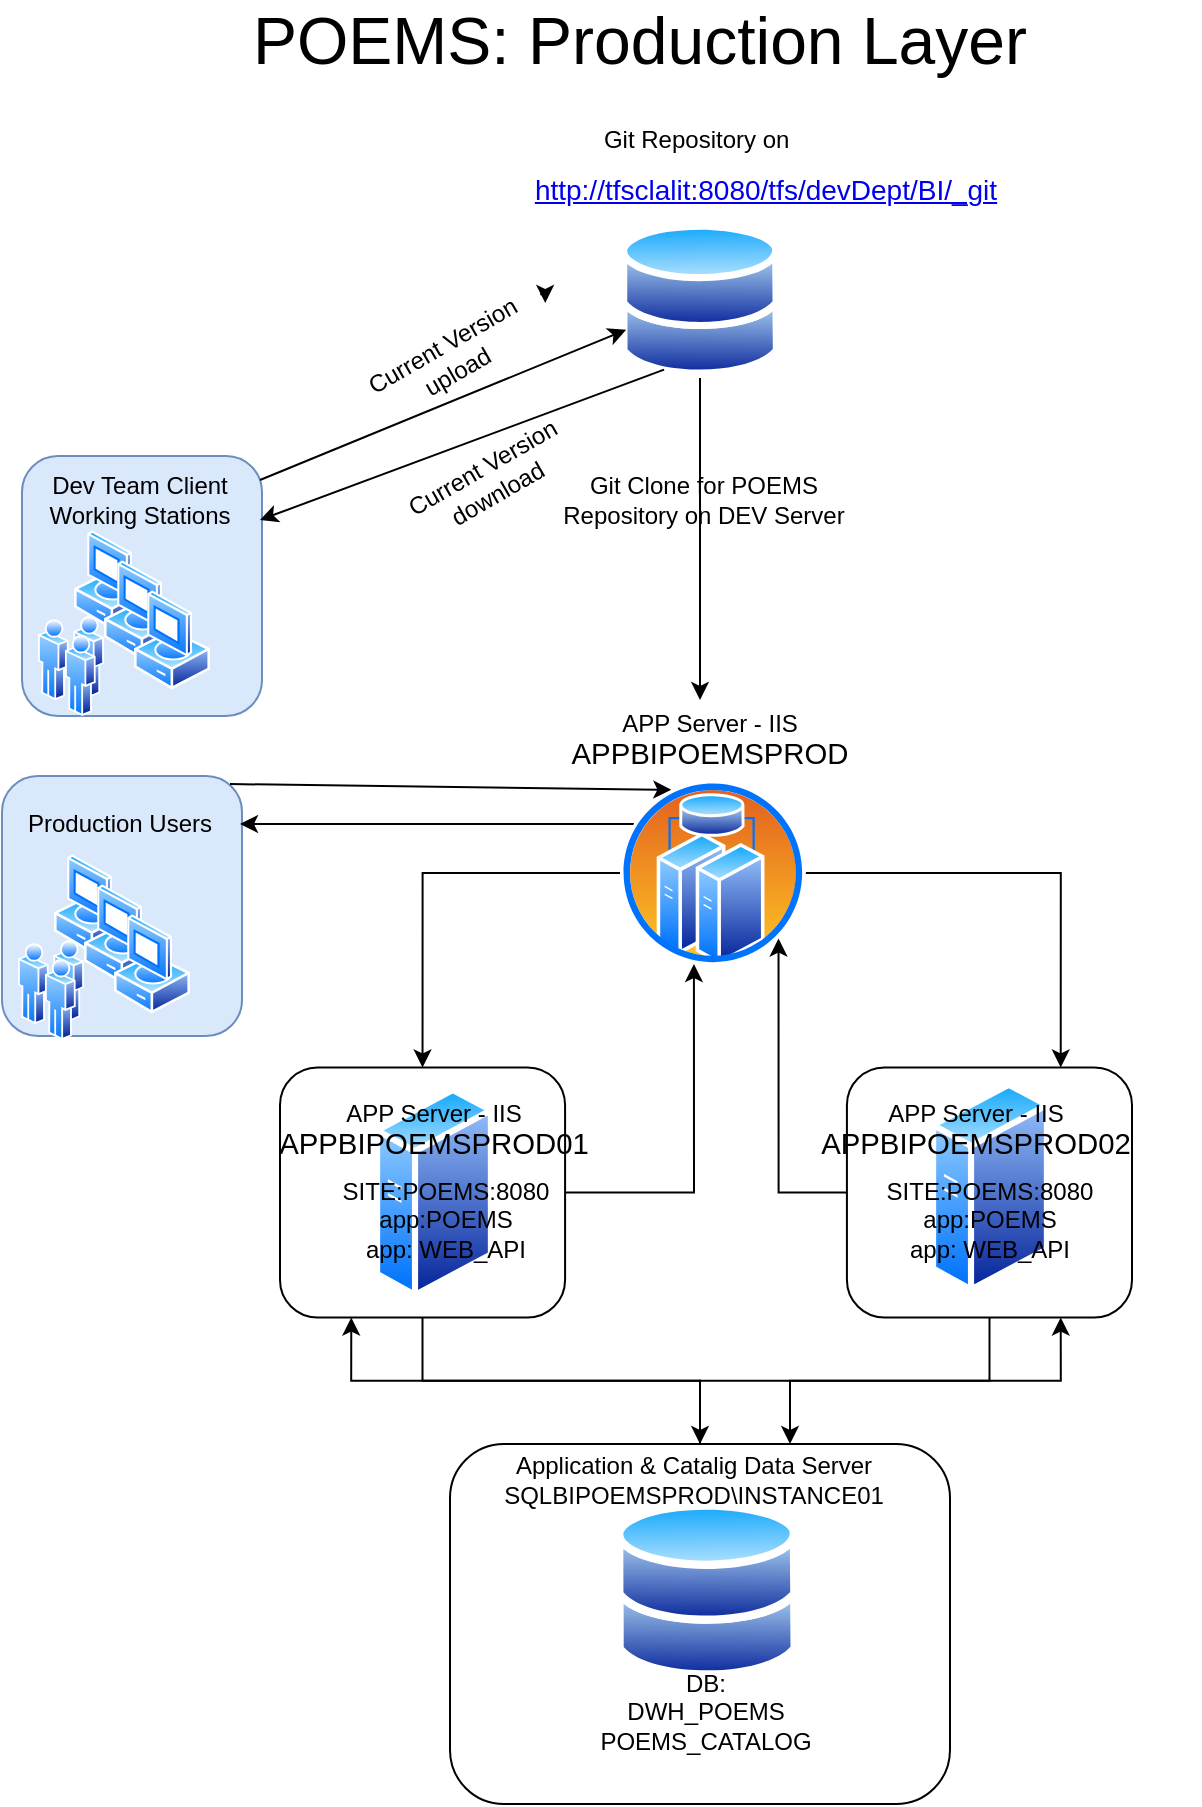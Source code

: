<mxfile version="14.0.1" type="github">
  <diagram id="wv3CKyiRIyC83f-S4AsD" name="Page-1">
    <mxGraphModel dx="1182" dy="732" grid="1" gridSize="10" guides="1" tooltips="1" connect="1" arrows="1" fold="1" page="1" pageScale="1" pageWidth="827" pageHeight="1169" math="0" shadow="0">
      <root>
        <mxCell id="0" />
        <mxCell id="1" parent="0" />
        <mxCell id="UxwekqteZMUdFH7qJNq3-43" style="edgeStyle=orthogonalEdgeStyle;rounded=0;orthogonalLoop=1;jettySize=auto;html=1;entryX=0.25;entryY=1;entryDx=0;entryDy=0;" edge="1" parent="1" source="UxwekqteZMUdFH7qJNq3-32" target="UxwekqteZMUdFH7qJNq3-30">
          <mxGeometry relative="1" as="geometry" />
        </mxCell>
        <mxCell id="UxwekqteZMUdFH7qJNq3-46" style="edgeStyle=orthogonalEdgeStyle;rounded=0;orthogonalLoop=1;jettySize=auto;html=1;entryX=0.75;entryY=1;entryDx=0;entryDy=0;" edge="1" parent="1" source="UxwekqteZMUdFH7qJNq3-32" target="UxwekqteZMUdFH7qJNq3-31">
          <mxGeometry relative="1" as="geometry" />
        </mxCell>
        <mxCell id="UxwekqteZMUdFH7qJNq3-32" value="" style="rounded=1;whiteSpace=wrap;html=1;fillColor=#ffffff;" vertex="1" parent="1">
          <mxGeometry x="315" y="732" width="250" height="180" as="geometry" />
        </mxCell>
        <mxCell id="UxwekqteZMUdFH7qJNq3-34" style="edgeStyle=orthogonalEdgeStyle;rounded=0;orthogonalLoop=1;jettySize=auto;html=1;entryX=1;entryY=1;entryDx=0;entryDy=0;" edge="1" parent="1" source="UxwekqteZMUdFH7qJNq3-31" target="UxwekqteZMUdFH7qJNq3-1">
          <mxGeometry relative="1" as="geometry" />
        </mxCell>
        <mxCell id="UxwekqteZMUdFH7qJNq3-44" style="edgeStyle=orthogonalEdgeStyle;rounded=0;orthogonalLoop=1;jettySize=auto;html=1;entryX=0.68;entryY=0;entryDx=0;entryDy=0;entryPerimeter=0;" edge="1" parent="1" source="UxwekqteZMUdFH7qJNq3-31" target="UxwekqteZMUdFH7qJNq3-32">
          <mxGeometry relative="1" as="geometry" />
        </mxCell>
        <mxCell id="UxwekqteZMUdFH7qJNq3-31" value="" style="rounded=1;whiteSpace=wrap;html=1;fillColor=#ffffff;" vertex="1" parent="1">
          <mxGeometry x="513.46" y="543.75" width="142.54" height="125" as="geometry" />
        </mxCell>
        <mxCell id="UxwekqteZMUdFH7qJNq3-36" style="edgeStyle=orthogonalEdgeStyle;rounded=0;orthogonalLoop=1;jettySize=auto;html=1;entryX=0.398;entryY=0.991;entryDx=0;entryDy=0;entryPerimeter=0;" edge="1" parent="1" source="UxwekqteZMUdFH7qJNq3-30" target="UxwekqteZMUdFH7qJNq3-1">
          <mxGeometry relative="1" as="geometry" />
        </mxCell>
        <mxCell id="UxwekqteZMUdFH7qJNq3-42" style="edgeStyle=orthogonalEdgeStyle;rounded=0;orthogonalLoop=1;jettySize=auto;html=1;" edge="1" parent="1" source="UxwekqteZMUdFH7qJNq3-30" target="UxwekqteZMUdFH7qJNq3-32">
          <mxGeometry relative="1" as="geometry" />
        </mxCell>
        <mxCell id="UxwekqteZMUdFH7qJNq3-30" value="" style="rounded=1;whiteSpace=wrap;html=1;fillColor=#ffffff;" vertex="1" parent="1">
          <mxGeometry x="230" y="543.75" width="142.54" height="125" as="geometry" />
        </mxCell>
        <mxCell id="tfwbzIui4DsDLy7v6CpH-36" value="POEMS: Production Layer" style="text;html=1;strokeColor=none;fillColor=none;align=center;verticalAlign=middle;whiteSpace=wrap;rounded=0;fontSize=33;" parent="1" vertex="1">
          <mxGeometry x="130" y="20" width="560" height="20" as="geometry" />
        </mxCell>
        <mxCell id="mjhNR0UyI_t-EKCfkiAZ-1" value="" style="group" parent="1" vertex="1" connectable="0">
          <mxGeometry x="100" y="250" width="121" height="130" as="geometry" />
        </mxCell>
        <mxCell id="mjhNR0UyI_t-EKCfkiAZ-2" value="" style="group" parent="mjhNR0UyI_t-EKCfkiAZ-1" vertex="1" connectable="0">
          <mxGeometry x="27" y="25" width="94" height="105" as="geometry" />
        </mxCell>
        <mxCell id="mjhNR0UyI_t-EKCfkiAZ-3" value="" style="rounded=1;whiteSpace=wrap;html=1;fillColor=#dae8fc;strokeColor=#6c8ebf;" parent="mjhNR0UyI_t-EKCfkiAZ-2" vertex="1">
          <mxGeometry x="-26" y="-37" width="120" height="130" as="geometry" />
        </mxCell>
        <mxCell id="mjhNR0UyI_t-EKCfkiAZ-4" value="" style="aspect=fixed;perimeter=ellipsePerimeter;html=1;align=center;shadow=0;dashed=0;spacingTop=3;image;image=img/lib/active_directory/vista_client.svg;" parent="mjhNR0UyI_t-EKCfkiAZ-2" vertex="1">
          <mxGeometry width="38" height="50" as="geometry" />
        </mxCell>
        <mxCell id="mjhNR0UyI_t-EKCfkiAZ-5" value="" style="aspect=fixed;perimeter=ellipsePerimeter;html=1;align=center;shadow=0;dashed=0;spacingTop=3;image;image=img/lib/active_directory/vista_client.svg;" parent="mjhNR0UyI_t-EKCfkiAZ-2" vertex="1">
          <mxGeometry x="15" y="15" width="38" height="50" as="geometry" />
        </mxCell>
        <mxCell id="mjhNR0UyI_t-EKCfkiAZ-6" value="" style="aspect=fixed;perimeter=ellipsePerimeter;html=1;align=center;shadow=0;dashed=0;spacingTop=3;image;image=img/lib/active_directory/vista_client.svg;" parent="mjhNR0UyI_t-EKCfkiAZ-2" vertex="1">
          <mxGeometry x="30" y="30" width="38" height="50" as="geometry" />
        </mxCell>
        <mxCell id="mjhNR0UyI_t-EKCfkiAZ-7" value="" style="aspect=fixed;perimeter=ellipsePerimeter;html=1;align=center;shadow=0;dashed=0;spacingTop=3;image;image=img/lib/active_directory/users.svg;" parent="mjhNR0UyI_t-EKCfkiAZ-2" vertex="1">
          <mxGeometry x="-18" y="43" width="33" height="50" as="geometry" />
        </mxCell>
        <mxCell id="mjhNR0UyI_t-EKCfkiAZ-8" value="Dev Team Client Working Stations" style="text;html=1;strokeColor=none;fillColor=none;align=center;verticalAlign=middle;whiteSpace=wrap;rounded=0;" parent="mjhNR0UyI_t-EKCfkiAZ-1" vertex="1">
          <mxGeometry width="120" height="20" as="geometry" />
        </mxCell>
        <mxCell id="mjhNR0UyI_t-EKCfkiAZ-9" value="" style="aspect=fixed;perimeter=ellipsePerimeter;html=1;align=center;shadow=0;dashed=0;spacingTop=3;image;image=img/lib/active_directory/databases.svg;" parent="1" vertex="1">
          <mxGeometry x="400" y="120.6" width="80" height="78.4" as="geometry" />
        </mxCell>
        <mxCell id="mjhNR0UyI_t-EKCfkiAZ-10" value="Git Repository on&amp;nbsp;" style="text;html=1;strokeColor=none;fillColor=none;align=center;verticalAlign=middle;whiteSpace=wrap;rounded=0;" parent="1" vertex="1">
          <mxGeometry x="355" y="70" width="170" height="20" as="geometry" />
        </mxCell>
        <mxCell id="mjhNR0UyI_t-EKCfkiAZ-11" value="&lt;div style=&quot;box-sizing: border-box ; font-family: &amp;quot;segoe ui&amp;quot; , , &amp;quot;apple color emoji&amp;quot; , &amp;quot;segoe ui emoji&amp;quot; , sans-serif ; font-size: 14px&quot;&gt;&lt;a href=&quot;http://mkapp004:4800/Bonobo.Git.Server/Repository/&quot; title=&quot;http://mkapp004:4800/bonobo.git.server/repository/&quot;&gt;http://tfsclalit:8080/tfs/devDept/BI/_git&lt;/a&gt;&lt;/div&gt;" style="text;html=1;strokeColor=none;fillColor=none;align=center;verticalAlign=middle;whiteSpace=wrap;rounded=0;" parent="1" vertex="1">
          <mxGeometry x="290" y="100" width="366" height="10" as="geometry" />
        </mxCell>
        <mxCell id="mjhNR0UyI_t-EKCfkiAZ-12" value="" style="endArrow=classic;html=1;exitX=1;exitY=0;exitDx=0;exitDy=0;" parent="1" source="mjhNR0UyI_t-EKCfkiAZ-8" target="mjhNR0UyI_t-EKCfkiAZ-9" edge="1">
          <mxGeometry width="50" height="50" relative="1" as="geometry">
            <mxPoint x="390" y="360" as="sourcePoint" />
            <mxPoint x="460" y="330" as="targetPoint" />
          </mxGeometry>
        </mxCell>
        <mxCell id="mjhNR0UyI_t-EKCfkiAZ-13" value="Current Version upload" style="text;html=1;strokeColor=none;fillColor=none;align=center;verticalAlign=middle;whiteSpace=wrap;rounded=0;rotation=-30;" parent="1" vertex="1">
          <mxGeometry x="260" y="179" width="110" height="20" as="geometry" />
        </mxCell>
        <mxCell id="mjhNR0UyI_t-EKCfkiAZ-14" style="edgeStyle=orthogonalEdgeStyle;rounded=0;orthogonalLoop=1;jettySize=auto;html=1;exitX=1;exitY=0.25;exitDx=0;exitDy=0;entryX=1;entryY=0.5;entryDx=0;entryDy=0;" parent="1" source="mjhNR0UyI_t-EKCfkiAZ-13" target="mjhNR0UyI_t-EKCfkiAZ-13" edge="1">
          <mxGeometry relative="1" as="geometry" />
        </mxCell>
        <mxCell id="mjhNR0UyI_t-EKCfkiAZ-15" value="" style="endArrow=classic;html=1;exitX=0.25;exitY=1;exitDx=0;exitDy=0;entryX=1;entryY=1;entryDx=0;entryDy=0;" parent="1" source="mjhNR0UyI_t-EKCfkiAZ-9" target="mjhNR0UyI_t-EKCfkiAZ-8" edge="1">
          <mxGeometry width="50" height="50" relative="1" as="geometry">
            <mxPoint x="390" y="350" as="sourcePoint" />
            <mxPoint x="440" y="300" as="targetPoint" />
          </mxGeometry>
        </mxCell>
        <mxCell id="mjhNR0UyI_t-EKCfkiAZ-16" value="Current Version download" style="text;html=1;strokeColor=none;fillColor=none;align=center;verticalAlign=middle;whiteSpace=wrap;rounded=0;rotation=-30;" parent="1" vertex="1">
          <mxGeometry x="280" y="240" width="110" height="20" as="geometry" />
        </mxCell>
        <mxCell id="mjhNR0UyI_t-EKCfkiAZ-19" value="APP Server - IIS&lt;br&gt;&lt;span style=&quot;font-size: 11.0pt ; line-height: 107% ; font-family: &amp;#34;calibri&amp;#34; , sans-serif&quot;&gt;APPBIPOEMSPROD&lt;/span&gt;" style="text;html=1;strokeColor=none;fillColor=none;align=center;verticalAlign=middle;whiteSpace=wrap;rounded=0;" parent="1" vertex="1">
          <mxGeometry x="360" y="370" width="170" height="20" as="geometry" />
        </mxCell>
        <mxCell id="mjhNR0UyI_t-EKCfkiAZ-21" value="" style="group" parent="1" vertex="1" connectable="0">
          <mxGeometry x="90" y="442" width="121" height="130" as="geometry" />
        </mxCell>
        <mxCell id="mjhNR0UyI_t-EKCfkiAZ-23" value="" style="rounded=1;whiteSpace=wrap;html=1;fillColor=#dae8fc;strokeColor=#6c8ebf;" parent="mjhNR0UyI_t-EKCfkiAZ-21" vertex="1">
          <mxGeometry x="1" y="-44" width="120" height="130" as="geometry" />
        </mxCell>
        <mxCell id="mjhNR0UyI_t-EKCfkiAZ-24" value="" style="aspect=fixed;perimeter=ellipsePerimeter;html=1;align=center;shadow=0;dashed=0;spacingTop=3;image;image=img/lib/active_directory/vista_client.svg;" parent="mjhNR0UyI_t-EKCfkiAZ-21" vertex="1">
          <mxGeometry x="27" y="-5" width="38" height="50" as="geometry" />
        </mxCell>
        <mxCell id="mjhNR0UyI_t-EKCfkiAZ-25" value="" style="aspect=fixed;perimeter=ellipsePerimeter;html=1;align=center;shadow=0;dashed=0;spacingTop=3;image;image=img/lib/active_directory/vista_client.svg;" parent="mjhNR0UyI_t-EKCfkiAZ-21" vertex="1">
          <mxGeometry x="42" y="10" width="38" height="50" as="geometry" />
        </mxCell>
        <mxCell id="mjhNR0UyI_t-EKCfkiAZ-26" value="" style="aspect=fixed;perimeter=ellipsePerimeter;html=1;align=center;shadow=0;dashed=0;spacingTop=3;image;image=img/lib/active_directory/vista_client.svg;" parent="mjhNR0UyI_t-EKCfkiAZ-21" vertex="1">
          <mxGeometry x="57" y="25" width="38" height="50" as="geometry" />
        </mxCell>
        <mxCell id="mjhNR0UyI_t-EKCfkiAZ-27" value="" style="aspect=fixed;perimeter=ellipsePerimeter;html=1;align=center;shadow=0;dashed=0;spacingTop=3;image;image=img/lib/active_directory/users.svg;" parent="mjhNR0UyI_t-EKCfkiAZ-21" vertex="1">
          <mxGeometry x="9" y="38" width="33" height="50" as="geometry" />
        </mxCell>
        <mxCell id="mjhNR0UyI_t-EKCfkiAZ-28" value="Production Users" style="text;html=1;strokeColor=none;fillColor=none;align=center;verticalAlign=middle;whiteSpace=wrap;rounded=0;" parent="mjhNR0UyI_t-EKCfkiAZ-21" vertex="1">
          <mxGeometry y="-30" width="120" height="20" as="geometry" />
        </mxCell>
        <mxCell id="mjhNR0UyI_t-EKCfkiAZ-29" value="" style="endArrow=classic;html=1;exitX=0.95;exitY=0.031;exitDx=0;exitDy=0;entryX=0.25;entryY=0;entryDx=0;entryDy=0;exitPerimeter=0;" parent="1" source="mjhNR0UyI_t-EKCfkiAZ-23" edge="1" target="UxwekqteZMUdFH7qJNq3-1">
          <mxGeometry width="50" height="50" relative="1" as="geometry">
            <mxPoint x="390" y="340" as="sourcePoint" />
            <mxPoint x="410" y="480" as="targetPoint" />
          </mxGeometry>
        </mxCell>
        <mxCell id="mjhNR0UyI_t-EKCfkiAZ-31" value="" style="endArrow=classic;html=1;" parent="1" source="mjhNR0UyI_t-EKCfkiAZ-9" edge="1">
          <mxGeometry width="50" height="50" relative="1" as="geometry">
            <mxPoint x="390" y="340" as="sourcePoint" />
            <mxPoint x="440" y="360" as="targetPoint" />
          </mxGeometry>
        </mxCell>
        <mxCell id="mjhNR0UyI_t-EKCfkiAZ-32" value="Git Clone for POEMS Repository on DEV Server" style="text;html=1;strokeColor=none;fillColor=none;align=center;verticalAlign=middle;whiteSpace=wrap;rounded=0;" parent="1" vertex="1">
          <mxGeometry x="357" y="250" width="170" height="20" as="geometry" />
        </mxCell>
        <mxCell id="mjhNR0UyI_t-EKCfkiAZ-33" value="" style="aspect=fixed;perimeter=ellipsePerimeter;html=1;align=center;shadow=0;dashed=0;spacingTop=3;image;image=img/lib/active_directory/databases.svg;" parent="1" vertex="1">
          <mxGeometry x="397.54" y="760" width="91.84" height="90" as="geometry" />
        </mxCell>
        <mxCell id="mjhNR0UyI_t-EKCfkiAZ-34" value="Application &amp;amp; Catalig Data Server&lt;br&gt;SQLBIPOEMSPROD\INSTANCE01" style="text;html=1;strokeColor=none;fillColor=none;align=center;verticalAlign=middle;whiteSpace=wrap;rounded=0;" parent="1" vertex="1">
          <mxGeometry x="351.54" y="740" width="170" height="20" as="geometry" />
        </mxCell>
        <mxCell id="mjhNR0UyI_t-EKCfkiAZ-35" value="DB:&lt;br&gt;DWH_POEMS&lt;br&gt;POEMS_CATALOG" style="text;html=1;strokeColor=none;fillColor=none;align=center;verticalAlign=middle;whiteSpace=wrap;rounded=0;" parent="1" vertex="1">
          <mxGeometry x="358.46" y="855.86" width="170" height="20" as="geometry" />
        </mxCell>
        <mxCell id="UxwekqteZMUdFH7qJNq3-33" style="edgeStyle=orthogonalEdgeStyle;rounded=0;orthogonalLoop=1;jettySize=auto;html=1;entryX=0.75;entryY=0;entryDx=0;entryDy=0;" edge="1" parent="1" source="UxwekqteZMUdFH7qJNq3-1" target="UxwekqteZMUdFH7qJNq3-31">
          <mxGeometry relative="1" as="geometry" />
        </mxCell>
        <mxCell id="UxwekqteZMUdFH7qJNq3-40" style="edgeStyle=orthogonalEdgeStyle;rounded=0;orthogonalLoop=1;jettySize=auto;html=1;entryX=0.5;entryY=0;entryDx=0;entryDy=0;" edge="1" parent="1" source="UxwekqteZMUdFH7qJNq3-1" target="UxwekqteZMUdFH7qJNq3-30">
          <mxGeometry relative="1" as="geometry" />
        </mxCell>
        <mxCell id="UxwekqteZMUdFH7qJNq3-41" style="edgeStyle=orthogonalEdgeStyle;rounded=0;orthogonalLoop=1;jettySize=auto;html=1;entryX=1;entryY=0.5;entryDx=0;entryDy=0;" edge="1" parent="1" source="UxwekqteZMUdFH7qJNq3-1" target="mjhNR0UyI_t-EKCfkiAZ-28">
          <mxGeometry relative="1" as="geometry">
            <Array as="points">
              <mxPoint x="350" y="422" />
              <mxPoint x="350" y="422" />
            </Array>
          </mxGeometry>
        </mxCell>
        <mxCell id="UxwekqteZMUdFH7qJNq3-1" value="" style="aspect=fixed;perimeter=ellipsePerimeter;html=1;align=center;shadow=0;dashed=0;spacingTop=3;image;image=img/lib/active_directory/cluster_server.svg;" vertex="1" parent="1">
          <mxGeometry x="400" y="400" width="92.86" height="92.86" as="geometry" />
        </mxCell>
        <mxCell id="UxwekqteZMUdFH7qJNq3-2" value="" style="aspect=fixed;perimeter=ellipsePerimeter;html=1;align=center;shadow=0;dashed=0;spacingTop=3;image;image=img/lib/active_directory/generic_server.svg;" vertex="1" parent="1">
          <mxGeometry x="277" y="552.68" width="60" height="107.14" as="geometry" />
        </mxCell>
        <mxCell id="UxwekqteZMUdFH7qJNq3-3" value="" style="aspect=fixed;perimeter=ellipsePerimeter;html=1;align=center;shadow=0;dashed=0;spacingTop=3;image;image=img/lib/active_directory/generic_server.svg;" vertex="1" parent="1">
          <mxGeometry x="555" y="550.0" width="60" height="107.14" as="geometry" />
        </mxCell>
        <mxCell id="UxwekqteZMUdFH7qJNq3-4" value="SITE:POEMS:8080&lt;br&gt;app:POEMS&lt;br&gt;app: WEB_API" style="text;html=1;strokeColor=none;fillColor=none;align=center;verticalAlign=middle;whiteSpace=wrap;rounded=0;" vertex="1" parent="1">
          <mxGeometry x="227.54" y="610" width="170" height="20" as="geometry" />
        </mxCell>
        <mxCell id="UxwekqteZMUdFH7qJNq3-5" value="SITE:POEMS:8080&lt;br&gt;app:POEMS&lt;br&gt;app: WEB_API" style="text;html=1;align=center;verticalAlign=middle;whiteSpace=wrap;rounded=0;" vertex="1" parent="1">
          <mxGeometry x="500" y="610.0" width="170" height="20" as="geometry" />
        </mxCell>
        <mxCell id="UxwekqteZMUdFH7qJNq3-23" value="APP Server - IIS&lt;br&gt;&lt;span style=&quot;font-size: 11.0pt ; line-height: 107% ; font-family: &amp;#34;calibri&amp;#34; , sans-serif&quot;&gt;APPBIPOEMSPROD01&lt;/span&gt;" style="text;html=1;strokeColor=none;fillColor=none;align=center;verticalAlign=middle;whiteSpace=wrap;rounded=0;" vertex="1" parent="1">
          <mxGeometry x="222" y="565" width="170" height="20" as="geometry" />
        </mxCell>
        <mxCell id="UxwekqteZMUdFH7qJNq3-24" value="APP Server - IIS&lt;br&gt;&lt;span style=&quot;font-size: 11.0pt ; line-height: 107% ; font-family: &amp;#34;calibri&amp;#34; , sans-serif&quot;&gt;APPBIPOEMSPROD02&lt;/span&gt;" style="text;html=1;strokeColor=none;fillColor=none;align=center;verticalAlign=middle;whiteSpace=wrap;rounded=0;" vertex="1" parent="1">
          <mxGeometry x="492.86" y="565" width="170" height="20" as="geometry" />
        </mxCell>
      </root>
    </mxGraphModel>
  </diagram>
</mxfile>
